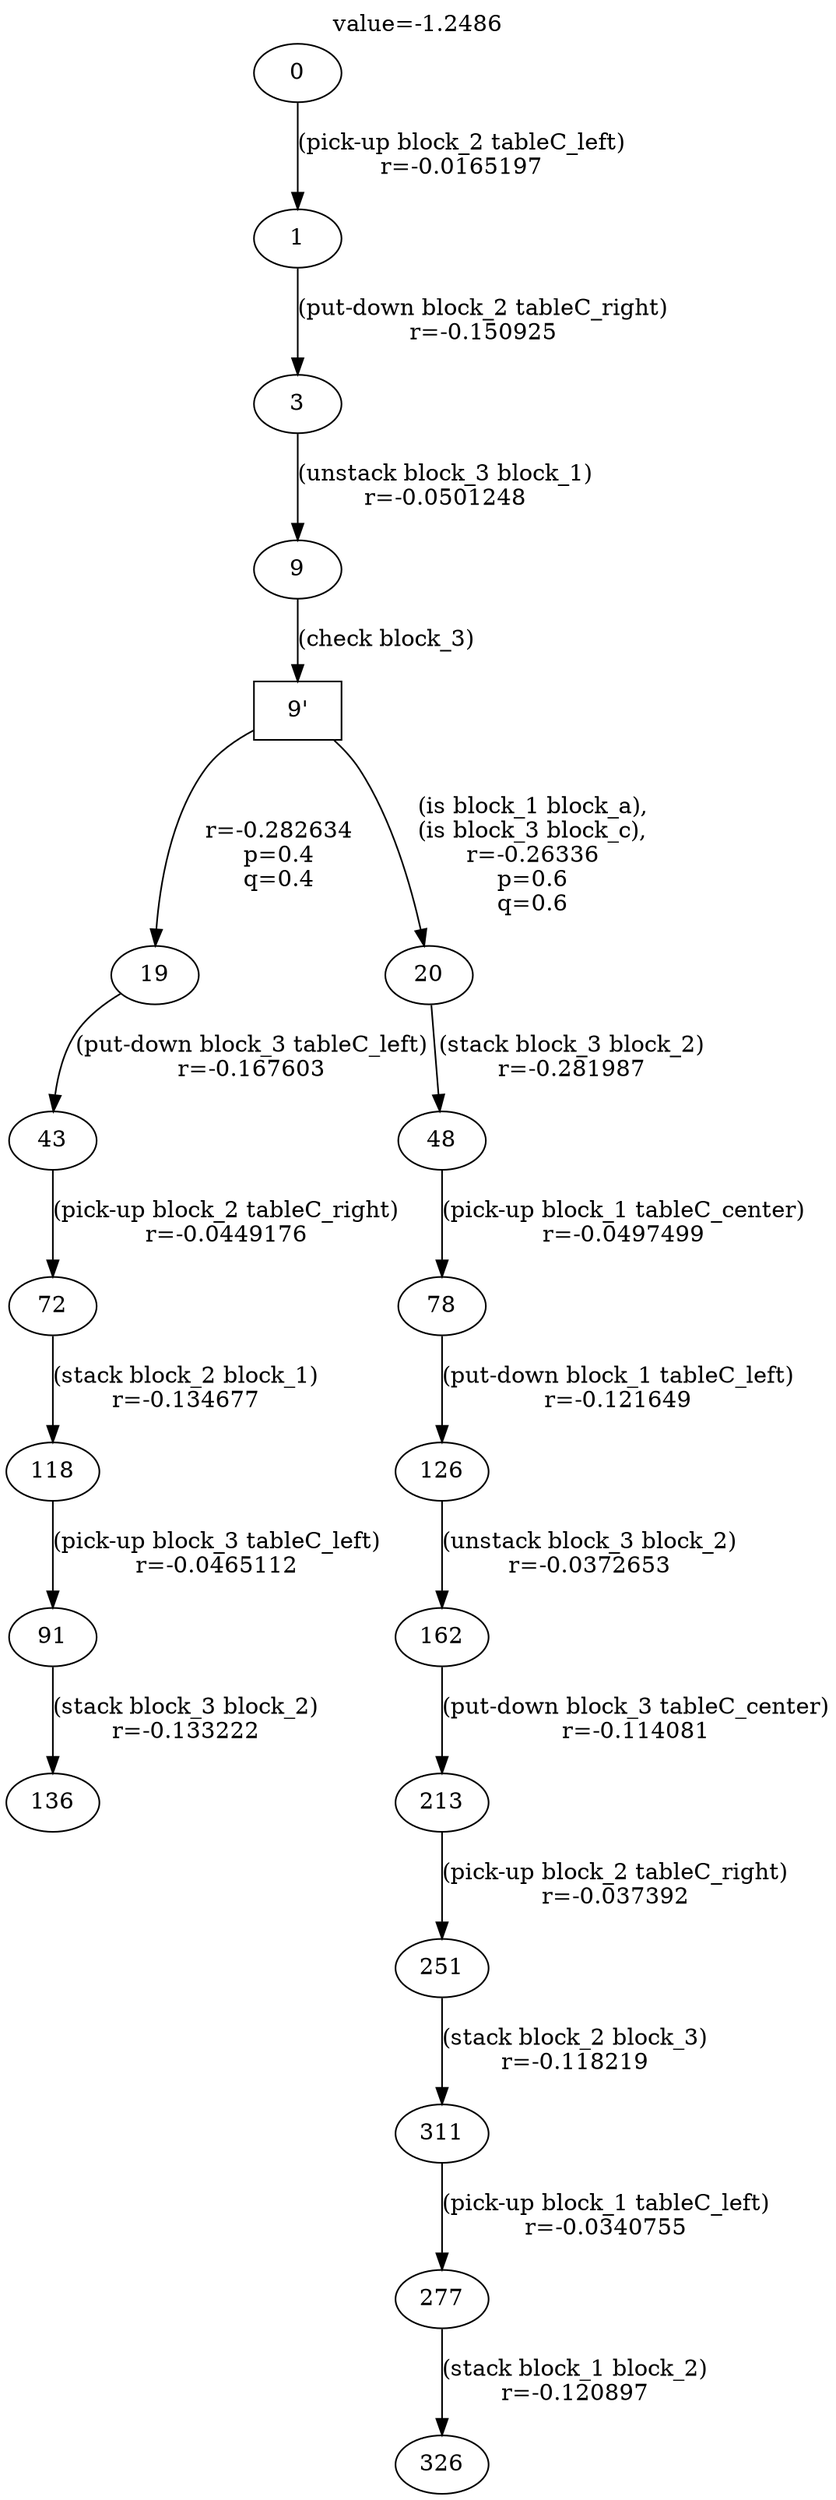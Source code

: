 digraph g{
label="value=-1.2486"
labelloc=top
0->1 [ label="(pick-up block_2 tableC_left)
r=-0.0165197" ];
1->3 [ label="(put-down block_2 tableC_right)
r=-0.150925" ];
3->9 [ label="(unstack block_3 block_1)
r=-0.0501248" ];
"9'" [ shape=box ] ;
9->"9'" [ label="(check block_3)" ];
"9'"->19 [ label="
r=-0.282634
p=0.4
q=0.4" ];
19->43 [ label="(put-down block_3 tableC_left)
r=-0.167603" ];
43->72 [ label="(pick-up block_2 tableC_right)
r=-0.0449176" ];
72->118 [ label="(stack block_2 block_1)
r=-0.134677" ];
118->91 [ label="(pick-up block_3 tableC_left)
r=-0.0465112" ];
91->136 [ label="(stack block_3 block_2)
r=-0.133222" ];
"9'"->20 [ label="
(is block_1 block_a),
(is block_3 block_c),
r=-0.26336
p=0.6
q=0.6" ];
20->48 [ label="(stack block_3 block_2)
r=-0.281987" ];
48->78 [ label="(pick-up block_1 tableC_center)
r=-0.0497499" ];
78->126 [ label="(put-down block_1 tableC_left)
r=-0.121649" ];
126->162 [ label="(unstack block_3 block_2)
r=-0.0372653" ];
162->213 [ label="(put-down block_3 tableC_center)
r=-0.114081" ];
213->251 [ label="(pick-up block_2 tableC_right)
r=-0.037392" ];
251->311 [ label="(stack block_2 block_3)
r=-0.118219" ];
311->277 [ label="(pick-up block_1 tableC_left)
r=-0.0340755" ];
277->326 [ label="(stack block_1 block_2)
r=-0.120897" ];
}
